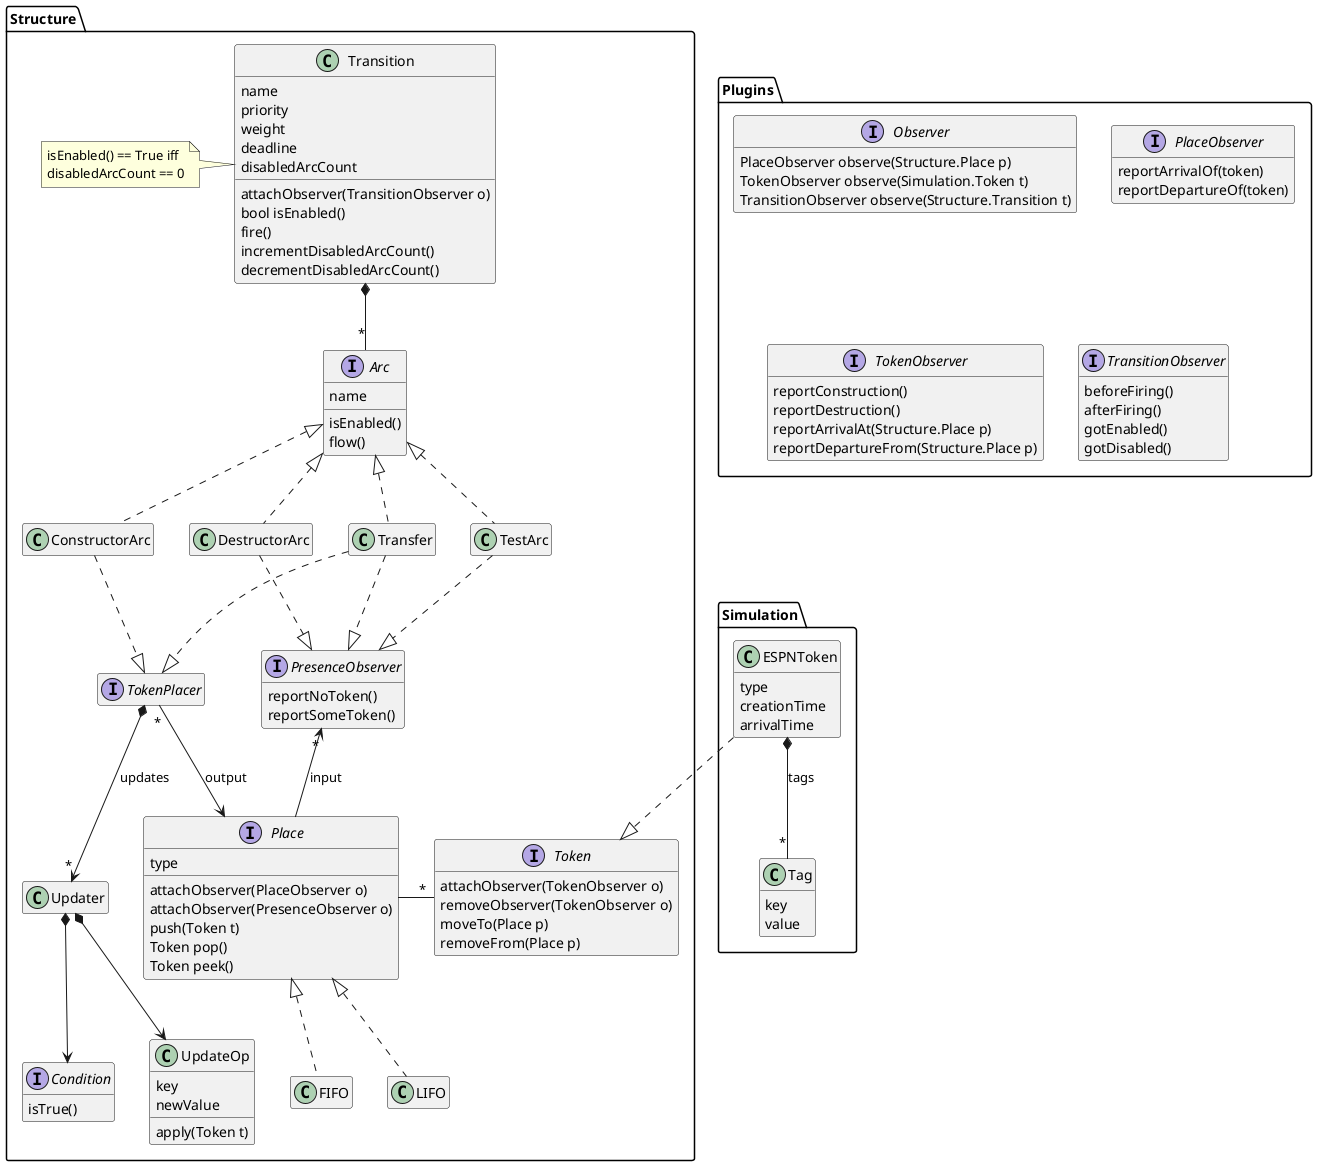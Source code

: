 @startuml
hide empty members

namespace Structure {

interface Place {
    type
    attachObserver(PlaceObserver o)
    attachObserver(PresenceObserver o)
    push(Token t)
    Token pop()
    Token peek()
}

class Transition{
    name
    priority
    weight
    deadline
    disabledArcCount
    attachObserver(TransitionObserver o)
    bool isEnabled()
    fire()
    incrementDisabledArcCount()
    decrementDisabledArcCount()
}
note left
isEnabled() == True iff
disabledArcCount == 0
end note

interface Condition{
    isTrue()
}

class UpdateOp {
    key
    newValue
    apply(Token t)
}

interface Arc {
    name
    isEnabled()
    flow()
}

interface Token {
    attachObserver(TokenObserver o)
    removeObserver(TokenObserver o)
    moveTo(Place p)
    removeFrom(Place p)
}
interface TokenPlacer

interface PresenceObserver {
    reportNoToken()
    reportSomeToken()
}

Place -l- "*" Token
TestArc .u.|> Arc
ConstructorArc  .u.|> Arc
DestructorArc  .u.|> Arc
Transfer  .u.|> Arc
Transition *-- "*" Arc
PresenceObserver "*" <-- Place : input
TestArc .d.|> PresenceObserver
ConstructorArc .d.|> TokenPlacer
DestructorArc .d.|> PresenceObserver
TokenPlacer "*" --> Place : output
Transfer  .d.|> TokenPlacer
Transfer  .d.|> PresenceObserver
FIFO .u.|> Place
LIFO .u.|> Place
TokenPlacer *--> "*" Updater : updates
Updater *--> Condition
Updater *--> UpdateOp

}

namespace Simulation {
class ESPNToken {
    type
    creationTime
    arrivalTime
}

class Tag{
    key
    value
}

ESPNToken *-- "*" Tag : tags
ESPNToken  ..|> Structure.Token

}

namespace Plugins {
interface Observer {
    PlaceObserver observe(Structure.Place p)
    TokenObserver observe(Simulation.Token t)
    TransitionObserver observe(Structure.Transition t)
}
interface PlaceObserver{
    reportArrivalOf(token)
    reportDepartureOf(token)
}
interface TokenObserver{
    reportConstruction()
    reportDestruction()
    reportArrivalAt(Structure.Place p)
    reportDepartureFrom(Structure.Place p)
}
interface TransitionObserver{
    beforeFiring()
    afterFiring()
    gotEnabled()
    gotDisabled()
}

}
@enduml